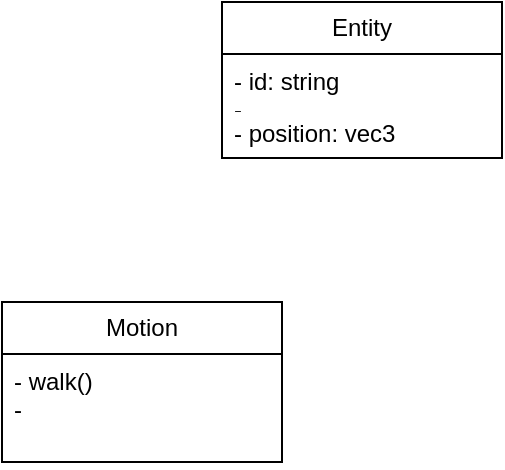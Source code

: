 <mxfile version="24.0.6" type="device">
  <diagram name="Page-1" id="vJtp0ZTM4O67W--8QzDs">
    <mxGraphModel dx="779" dy="519" grid="1" gridSize="10" guides="1" tooltips="1" connect="1" arrows="1" fold="1" page="1" pageScale="1" pageWidth="850" pageHeight="1100" math="0" shadow="0">
      <root>
        <mxCell id="0" />
        <mxCell id="1" parent="0" />
        <mxCell id="zXCe6ad9_f5OQOOR9hC_-2" value="Entity" style="swimlane;fontStyle=0;childLayout=stackLayout;horizontal=1;startSize=26;fillColor=none;horizontalStack=0;resizeParent=1;resizeParentMax=0;resizeLast=0;collapsible=1;marginBottom=0;whiteSpace=wrap;html=1;" vertex="1" parent="1">
          <mxGeometry x="320" y="90" width="140" height="78" as="geometry" />
        </mxCell>
        <mxCell id="zXCe6ad9_f5OQOOR9hC_-3" value="- id: string&lt;div&gt;-&amp;nbsp;&lt;/div&gt;" style="text;strokeColor=none;fillColor=none;align=left;verticalAlign=top;spacingLeft=4;spacingRight=4;overflow=hidden;rotatable=0;points=[[0,0.5],[1,0.5]];portConstraint=eastwest;whiteSpace=wrap;html=1;" vertex="1" parent="zXCe6ad9_f5OQOOR9hC_-2">
          <mxGeometry y="26" width="140" height="26" as="geometry" />
        </mxCell>
        <mxCell id="zXCe6ad9_f5OQOOR9hC_-4" value="- position: vec3" style="text;strokeColor=none;fillColor=none;align=left;verticalAlign=top;spacingLeft=4;spacingRight=4;overflow=hidden;rotatable=0;points=[[0,0.5],[1,0.5]];portConstraint=eastwest;whiteSpace=wrap;html=1;" vertex="1" parent="zXCe6ad9_f5OQOOR9hC_-2">
          <mxGeometry y="52" width="140" height="26" as="geometry" />
        </mxCell>
        <mxCell id="zXCe6ad9_f5OQOOR9hC_-6" value="Motion" style="swimlane;fontStyle=0;childLayout=stackLayout;horizontal=1;startSize=26;fillColor=none;horizontalStack=0;resizeParent=1;resizeParentMax=0;resizeLast=0;collapsible=1;marginBottom=0;whiteSpace=wrap;html=1;" vertex="1" parent="1">
          <mxGeometry x="210" y="240" width="140" height="80" as="geometry" />
        </mxCell>
        <mxCell id="zXCe6ad9_f5OQOOR9hC_-8" value="- walk()&lt;div&gt;-&amp;nbsp;&lt;/div&gt;" style="text;strokeColor=none;fillColor=none;align=left;verticalAlign=top;spacingLeft=4;spacingRight=4;overflow=hidden;rotatable=0;points=[[0,0.5],[1,0.5]];portConstraint=eastwest;whiteSpace=wrap;html=1;" vertex="1" parent="zXCe6ad9_f5OQOOR9hC_-6">
          <mxGeometry y="26" width="140" height="54" as="geometry" />
        </mxCell>
      </root>
    </mxGraphModel>
  </diagram>
</mxfile>
